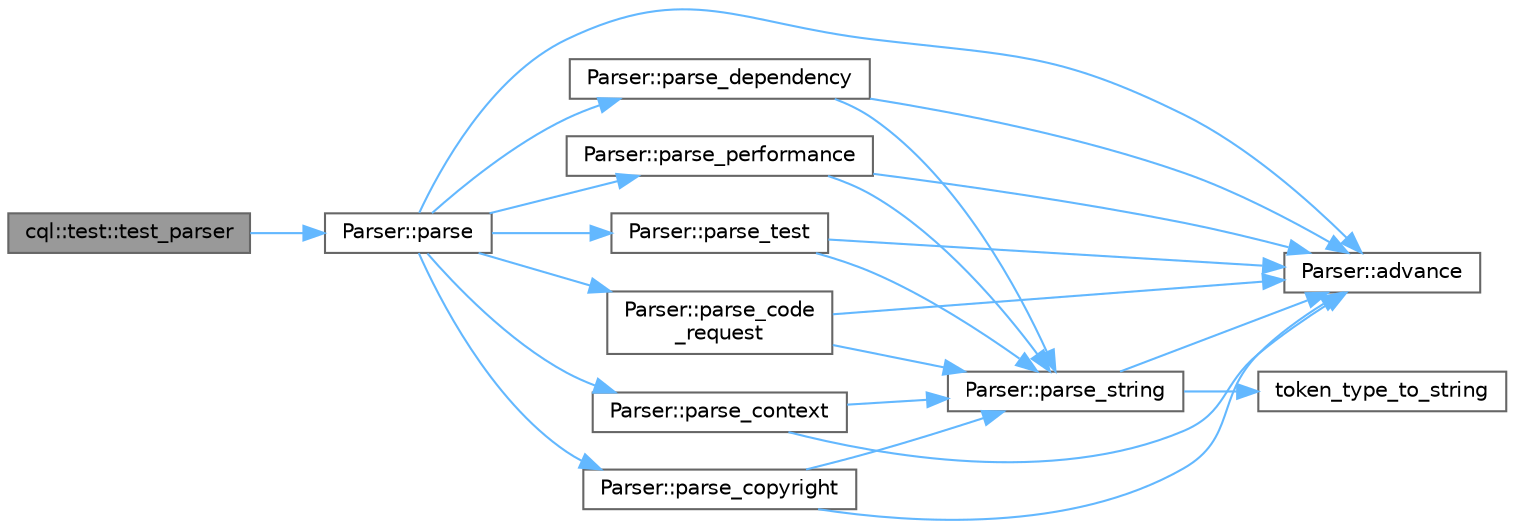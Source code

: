 digraph "cql::test::test_parser"
{
 // INTERACTIVE_SVG=YES
 // LATEX_PDF_SIZE
  bgcolor="transparent";
  edge [fontname=Helvetica,fontsize=10,labelfontname=Helvetica,labelfontsize=10];
  node [fontname=Helvetica,fontsize=10,shape=box,height=0.2,width=0.4];
  rankdir="LR";
  Node1 [id="Node000001",label="cql::test::test_parser",height=0.2,width=0.4,color="gray40", fillcolor="grey60", style="filled", fontcolor="black",tooltip=" "];
  Node1 -> Node2 [id="edge1_Node000001_Node000002",color="steelblue1",style="solid",tooltip=" "];
  Node2 [id="Node000002",label="Parser::parse",height=0.2,width=0.4,color="grey40", fillcolor="white", style="filled",URL="$class_parser.html#a5bb9e2439834d492b5bf186fec35ff3e",tooltip=" "];
  Node2 -> Node3 [id="edge2_Node000002_Node000003",color="steelblue1",style="solid",tooltip=" "];
  Node3 [id="Node000003",label="Parser::advance",height=0.2,width=0.4,color="grey40", fillcolor="white", style="filled",URL="$class_parser.html#add1eddb7d0c761330d9a90a08638a762",tooltip=" "];
  Node2 -> Node4 [id="edge3_Node000002_Node000004",color="steelblue1",style="solid",tooltip=" "];
  Node4 [id="Node000004",label="Parser::parse_code\l_request",height=0.2,width=0.4,color="grey40", fillcolor="white", style="filled",URL="$class_parser.html#a5c664ca81f7065fc0a8eb9763da29bb8",tooltip=" "];
  Node4 -> Node3 [id="edge4_Node000004_Node000003",color="steelblue1",style="solid",tooltip=" "];
  Node4 -> Node5 [id="edge5_Node000004_Node000005",color="steelblue1",style="solid",tooltip=" "];
  Node5 [id="Node000005",label="Parser::parse_string",height=0.2,width=0.4,color="grey40", fillcolor="white", style="filled",URL="$class_parser.html#ae94806d020b21a05fef2bfbfa538ec93",tooltip=" "];
  Node5 -> Node3 [id="edge6_Node000005_Node000003",color="steelblue1",style="solid",tooltip=" "];
  Node5 -> Node6 [id="edge7_Node000005_Node000006",color="steelblue1",style="solid",tooltip=" "];
  Node6 [id="Node000006",label="token_type_to_string",height=0.2,width=0.4,color="grey40", fillcolor="white", style="filled",URL="$cql_8cpp.html#a349ed62556e6e28823af7d657af4654f",tooltip=" "];
  Node2 -> Node7 [id="edge8_Node000002_Node000007",color="steelblue1",style="solid",tooltip=" "];
  Node7 [id="Node000007",label="Parser::parse_context",height=0.2,width=0.4,color="grey40", fillcolor="white", style="filled",URL="$class_parser.html#ad9bf18edcaded14fa81e8b510a1d18a0",tooltip=" "];
  Node7 -> Node3 [id="edge9_Node000007_Node000003",color="steelblue1",style="solid",tooltip=" "];
  Node7 -> Node5 [id="edge10_Node000007_Node000005",color="steelblue1",style="solid",tooltip=" "];
  Node2 -> Node8 [id="edge11_Node000002_Node000008",color="steelblue1",style="solid",tooltip=" "];
  Node8 [id="Node000008",label="Parser::parse_copyright",height=0.2,width=0.4,color="grey40", fillcolor="white", style="filled",URL="$class_parser.html#a54d829f3e12cd2252095aec80168308a",tooltip=" "];
  Node8 -> Node3 [id="edge12_Node000008_Node000003",color="steelblue1",style="solid",tooltip=" "];
  Node8 -> Node5 [id="edge13_Node000008_Node000005",color="steelblue1",style="solid",tooltip=" "];
  Node2 -> Node9 [id="edge14_Node000002_Node000009",color="steelblue1",style="solid",tooltip=" "];
  Node9 [id="Node000009",label="Parser::parse_dependency",height=0.2,width=0.4,color="grey40", fillcolor="white", style="filled",URL="$class_parser.html#af2772a020de828eadc2b366c9e14f93c",tooltip=" "];
  Node9 -> Node3 [id="edge15_Node000009_Node000003",color="steelblue1",style="solid",tooltip=" "];
  Node9 -> Node5 [id="edge16_Node000009_Node000005",color="steelblue1",style="solid",tooltip=" "];
  Node2 -> Node10 [id="edge17_Node000002_Node000010",color="steelblue1",style="solid",tooltip=" "];
  Node10 [id="Node000010",label="Parser::parse_performance",height=0.2,width=0.4,color="grey40", fillcolor="white", style="filled",URL="$class_parser.html#a5ef46cced24a5b30aa81e6155f74ed1e",tooltip=" "];
  Node10 -> Node3 [id="edge18_Node000010_Node000003",color="steelblue1",style="solid",tooltip=" "];
  Node10 -> Node5 [id="edge19_Node000010_Node000005",color="steelblue1",style="solid",tooltip=" "];
  Node2 -> Node11 [id="edge20_Node000002_Node000011",color="steelblue1",style="solid",tooltip=" "];
  Node11 [id="Node000011",label="Parser::parse_test",height=0.2,width=0.4,color="grey40", fillcolor="white", style="filled",URL="$class_parser.html#a2438151ab55251ef4ec963b1c12ecf8f",tooltip=" "];
  Node11 -> Node3 [id="edge21_Node000011_Node000003",color="steelblue1",style="solid",tooltip=" "];
  Node11 -> Node5 [id="edge22_Node000011_Node000005",color="steelblue1",style="solid",tooltip=" "];
}
